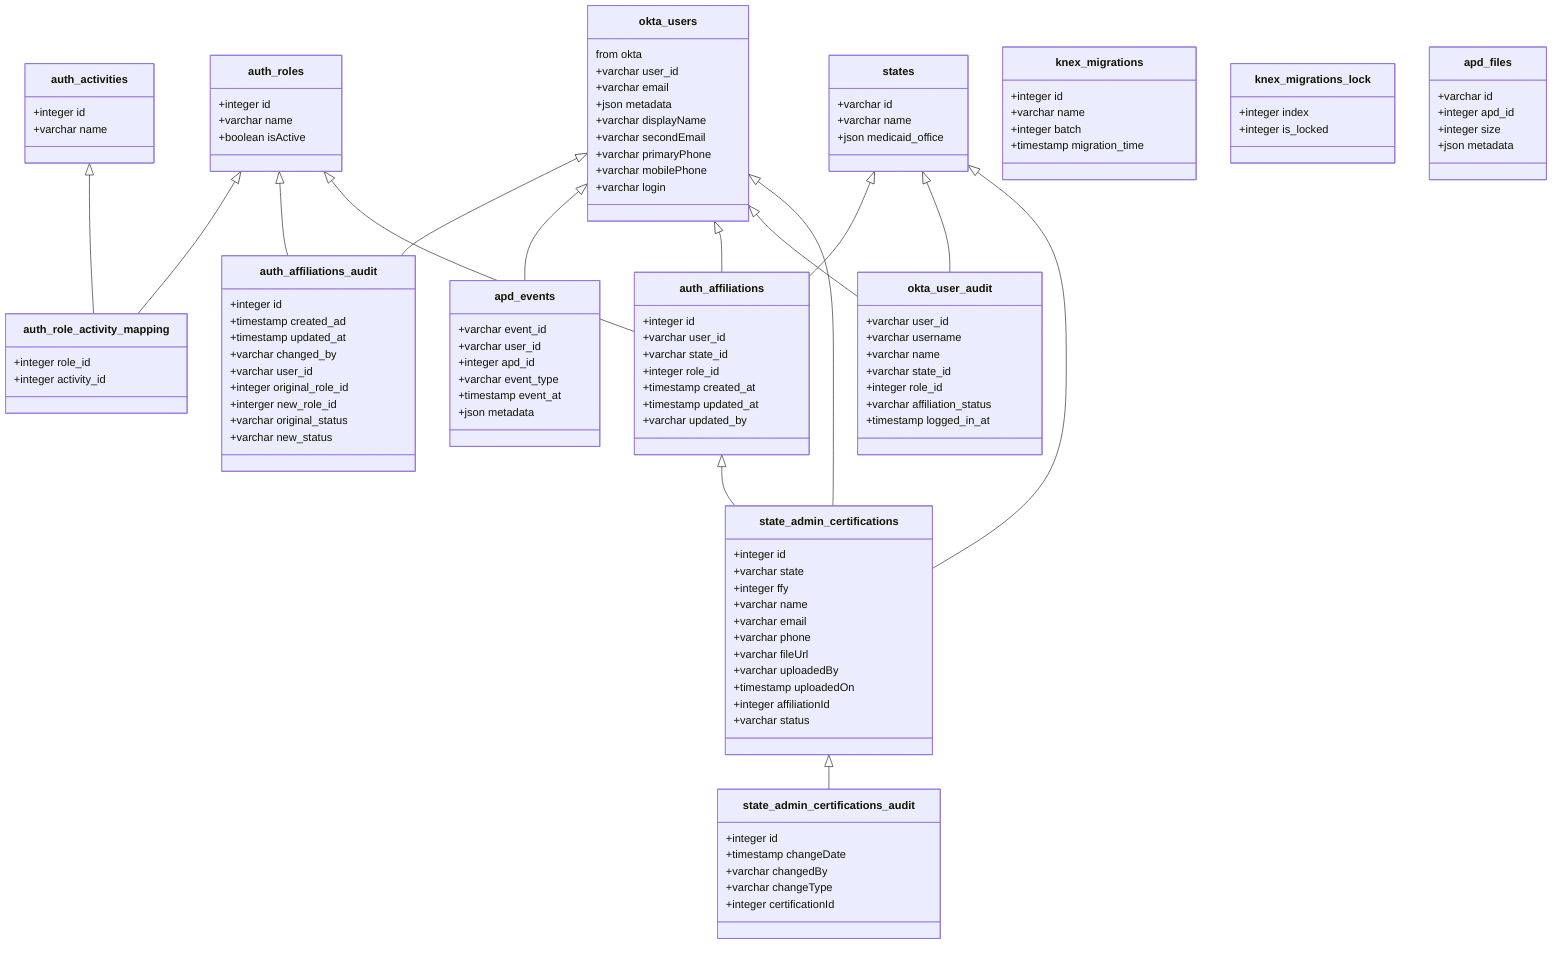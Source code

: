 classDiagram
%% @config(../.vscode/settings.json)
class apd_events {
  +varchar event_id
  +varchar user_id
  +integer apd_id
  +varchar event_type
  +timestamp event_at
  +json metadata
}
class auth_activities {
  +integer id
  +varchar name
}
class auth_role_activity_mapping {
  +integer role_id
  +integer activity_id
}
class auth_roles {
  +integer id
  +varchar name
  +boolean isActive
}
class auth_affiliations {
  +integer id
  +varchar user_id
  +varchar state_id
  +integer role_id
  +timestamp created_at
  +timestamp updated_at
  +varchar updated_by
}
class auth_affiliations_audit {
  +integer id
  +timestamp created_ad
  +timestamp updated_at
  +varchar changed_by
  +varchar user_id
  +integer original_role_id
  +interger new_role_id
  +varchar original_status
  +varchar new_status
}
class okta_users {
  from okta
  +varchar user_id
  +varchar email
  +json metadata
  +varchar displayName
  +varchar secondEmail
  +varchar primaryPhone
  +varchar mobilePhone
  +varchar login
}
class okta_user_audit {
  +varchar user_id
  +varchar username
  +varchar name
  +varchar state_id
  +integer role_id
  +varchar affiliation_status
  +timestamp logged_in_at
}
class state_admin_certifications {
  +integer id
  +varchar state
  +integer ffy
  +varchar name
  +varchar email
  +varchar phone
  +varchar fileUrl
  +varchar uploadedBy
  +timestamp uploadedOn
  +integer affiliationId
  +varchar status
}
class state_admin_certifications_audit {
  +integer id
  +timestamp changeDate
  +varchar changedBy
  +varchar changeType
  +integer certificationId
}
class states {
  +varchar id
  +varchar name
  +json medicaid_office
}
class knex_migrations {
  +integer id
  +varchar name
  +integer batch
  +timestamp migration_time
}
class knex_migrations_lock {
  +integer index
  +integer is_locked
}
class apd_files {
  +varchar id
  +integer apd_id
  +integer size
  +json metadata
}
states <|-- state_admin_certifications
okta_users <|-- state_admin_certifications
auth_affiliations <|-- state_admin_certifications
state_admin_certifications <|-- state_admin_certifications_audit
states <|-- okta_user_audit
okta_users <|-- okta_user_audit
auth_roles <|-- auth_affiliations
states <|-- auth_affiliations
okta_users <|-- auth_affiliations
okta_users <|-- apd_events
auth_roles <|-- auth_affiliations_audit
okta_users <|-- auth_affiliations_audit
auth_activities <|-- auth_role_activity_mapping
auth_roles <|-- auth_role_activity_mapping
